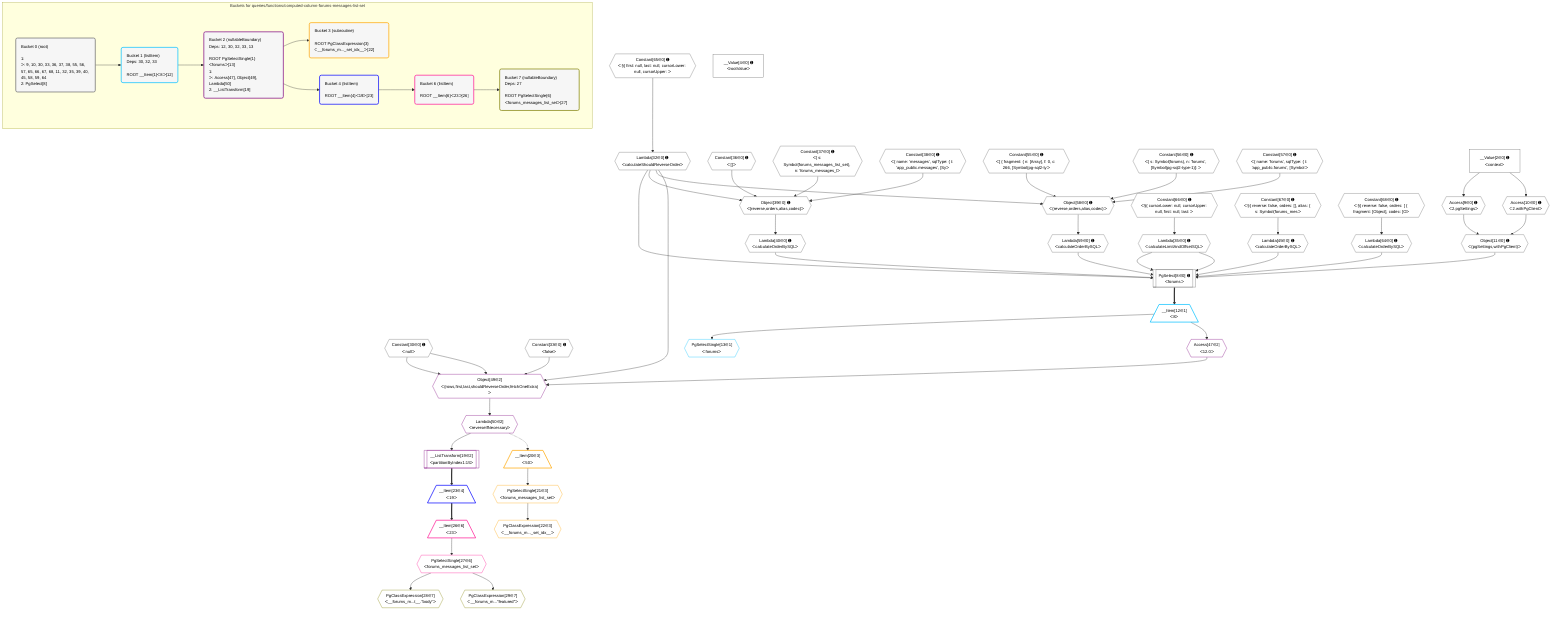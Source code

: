 %%{init: {'themeVariables': { 'fontSize': '12px'}}}%%
graph TD
    classDef path fill:#eee,stroke:#000,color:#000
    classDef plan fill:#fff,stroke-width:1px,color:#000
    classDef itemplan fill:#fff,stroke-width:2px,color:#000
    classDef unbatchedplan fill:#dff,stroke-width:1px,color:#000
    classDef sideeffectplan fill:#fcc,stroke-width:2px,color:#000
    classDef bucket fill:#f6f6f6,color:#000,stroke-width:2px,text-align:left


    %% plan dependencies
    PgSelect8[["PgSelect[8∈0] ➊<br />ᐸforumsᐳ"]]:::plan
    Object11{{"Object[11∈0] ➊<br />ᐸ{pgSettings,withPgClient}ᐳ"}}:::plan
    Lambda35{{"Lambda[35∈0] ➊<br />ᐸcalculateLimitAndOffsetSQLᐳ"}}:::plan
    Lambda40{{"Lambda[40∈0] ➊<br />ᐸcalculateOrderBySQLᐳ"}}:::plan
    Lambda45{{"Lambda[45∈0] ➊<br />ᐸcalculateOrderBySQLᐳ"}}:::plan
    Lambda32{{"Lambda[32∈0] ➊<br />ᐸcalculateShouldReverseOrderᐳ"}}:::plan
    Lambda59{{"Lambda[59∈0] ➊<br />ᐸcalculateOrderBySQLᐳ"}}:::plan
    Lambda64{{"Lambda[64∈0] ➊<br />ᐸcalculateOrderBySQLᐳ"}}:::plan
    Object11 & Lambda35 & Lambda40 & Lambda45 & Lambda32 & Lambda35 & Lambda59 & Lambda64 --> PgSelect8
    Object39{{"Object[39∈0] ➊<br />ᐸ{reverse,orders,alias,codec}ᐳ"}}:::plan
    Constant36{{"Constant[36∈0] ➊<br />ᐸ[]ᐳ"}}:::plan
    Constant37{{"Constant[37∈0] ➊<br />ᐸ{ s: Symbol(forums_messages_list_set), n: 'forums_messages_lᐳ"}}:::plan
    Constant38{{"Constant[38∈0] ➊<br />ᐸ{ name: 'messages', sqlType: { t: 'app_public.messages', [Syᐳ"}}:::plan
    Lambda32 & Constant36 & Constant37 & Constant38 --> Object39
    Object58{{"Object[58∈0] ➊<br />ᐸ{reverse,orders,alias,codec}ᐳ"}}:::plan
    Constant55{{"Constant[55∈0] ➊<br />ᐸ[ { fragment: { n: [Array], f: 0, c: 266, [Symbol(pg-sql2-tyᐳ"}}:::plan
    Constant56{{"Constant[56∈0] ➊<br />ᐸ{ s: Symbol(forums), n: 'forums', [Symbol(pg-sql2-type-1)]: ᐳ"}}:::plan
    Constant57{{"Constant[57∈0] ➊<br />ᐸ{ name: 'forums', sqlType: { t: 'app_public.forums', [Symbolᐳ"}}:::plan
    Lambda32 & Constant55 & Constant56 & Constant57 --> Object58
    Access9{{"Access[9∈0] ➊<br />ᐸ2.pgSettingsᐳ"}}:::plan
    Access10{{"Access[10∈0] ➊<br />ᐸ2.withPgClientᐳ"}}:::plan
    Access9 & Access10 --> Object11
    __Value2["__Value[2∈0] ➊<br />ᐸcontextᐳ"]:::plan
    __Value2 --> Access9
    __Value2 --> Access10
    Constant65{{"Constant[65∈0] ➊<br />ᐸ§{ first: null, last: null, cursorLower: null, cursorUpper: ᐳ"}}:::plan
    Constant65 --> Lambda32
    Constant66{{"Constant[66∈0] ➊<br />ᐸ§{ cursorLower: null, cursorUpper: null, first: null, last: ᐳ"}}:::plan
    Constant66 --> Lambda35
    Object39 --> Lambda40
    Constant67{{"Constant[67∈0] ➊<br />ᐸ§{ reverse: false, orders: [], alias: { s: Symbol(forums_mesᐳ"}}:::plan
    Constant67 --> Lambda45
    Object58 --> Lambda59
    Constant68{{"Constant[68∈0] ➊<br />ᐸ§{ reverse: false, orders: [ { fragment: [Object], codec: [Oᐳ"}}:::plan
    Constant68 --> Lambda64
    __Value4["__Value[4∈0] ➊<br />ᐸrootValueᐳ"]:::plan
    Constant30{{"Constant[30∈0] ➊<br />ᐸnullᐳ"}}:::plan
    Constant33{{"Constant[33∈0] ➊<br />ᐸfalseᐳ"}}:::plan
    __Item12[/"__Item[12∈1]<br />ᐸ8ᐳ"\]:::itemplan
    PgSelect8 ==> __Item12
    PgSelectSingle13{{"PgSelectSingle[13∈1]<br />ᐸforumsᐳ"}}:::plan
    __Item12 --> PgSelectSingle13
    Object49{{"Object[49∈2]<br />ᐸ{rows,first,last,shouldReverseOrder,fetchOneExtra}ᐳ"}}:::plan
    Access47{{"Access[47∈2]<br />ᐸ12.0ᐳ"}}:::plan
    Access47 & Constant30 & Constant30 & Lambda32 & Constant33 --> Object49
    __ListTransform19[["__ListTransform[19∈2]<br />ᐸpartitionByIndex1:15ᐳ"]]:::plan
    Lambda50{{"Lambda[50∈2]<br />ᐸreverseIfNecessaryᐳ"}}:::plan
    Lambda50 --> __ListTransform19
    __Item12 --> Access47
    Object49 --> Lambda50
    __Item20[/"__Item[20∈3]<br />ᐸ50ᐳ"\]:::itemplan
    Lambda50 -.-> __Item20
    PgSelectSingle21{{"PgSelectSingle[21∈3]<br />ᐸforums_messages_list_setᐳ"}}:::plan
    __Item20 --> PgSelectSingle21
    PgClassExpression22{{"PgClassExpression[22∈3]<br />ᐸ__forums_m..._set_idx__ᐳ"}}:::plan
    PgSelectSingle21 --> PgClassExpression22
    __Item23[/"__Item[23∈4]<br />ᐸ19ᐳ"\]:::itemplan
    __ListTransform19 ==> __Item23
    __Item26[/"__Item[26∈6]<br />ᐸ23ᐳ"\]:::itemplan
    __Item23 ==> __Item26
    PgSelectSingle27{{"PgSelectSingle[27∈6]<br />ᐸforums_messages_list_setᐳ"}}:::plan
    __Item26 --> PgSelectSingle27
    PgClassExpression28{{"PgClassExpression[28∈7]<br />ᐸ__forums_m...t__.”body”ᐳ"}}:::plan
    PgSelectSingle27 --> PgClassExpression28
    PgClassExpression29{{"PgClassExpression[29∈7]<br />ᐸ__forums_m...”featured”ᐳ"}}:::plan
    PgSelectSingle27 --> PgClassExpression29

    %% define steps

    subgraph "Buckets for queries/functions/computed-column-forums-messages-list-set"
    Bucket0("Bucket 0 (root)<br /><br />1: <br />ᐳ: 9, 10, 30, 33, 36, 37, 38, 55, 56, 57, 65, 66, 67, 68, 11, 32, 35, 39, 40, 45, 58, 59, 64<br />2: PgSelect[8]"):::bucket
    classDef bucket0 stroke:#696969
    class Bucket0,__Value2,__Value4,PgSelect8,Access9,Access10,Object11,Constant30,Lambda32,Constant33,Lambda35,Constant36,Constant37,Constant38,Object39,Lambda40,Lambda45,Constant55,Constant56,Constant57,Object58,Lambda59,Lambda64,Constant65,Constant66,Constant67,Constant68 bucket0
    Bucket1("Bucket 1 (listItem)<br />Deps: 30, 32, 33<br /><br />ROOT __Item{1}ᐸ8ᐳ[12]"):::bucket
    classDef bucket1 stroke:#00bfff
    class Bucket1,__Item12,PgSelectSingle13 bucket1
    Bucket2("Bucket 2 (nullableBoundary)<br />Deps: 12, 30, 32, 33, 13<br /><br />ROOT PgSelectSingle{1}ᐸforumsᐳ[13]<br />1: <br />ᐳ: Access[47], Object[49], Lambda[50]<br />2: __ListTransform[19]"):::bucket
    classDef bucket2 stroke:#7f007f
    class Bucket2,__ListTransform19,Access47,Object49,Lambda50 bucket2
    Bucket3("Bucket 3 (subroutine)<br /><br />ROOT PgClassExpression{3}ᐸ__forums_m..._set_idx__ᐳ[22]"):::bucket
    classDef bucket3 stroke:#ffa500
    class Bucket3,__Item20,PgSelectSingle21,PgClassExpression22 bucket3
    Bucket4("Bucket 4 (listItem)<br /><br />ROOT __Item{4}ᐸ19ᐳ[23]"):::bucket
    classDef bucket4 stroke:#0000ff
    class Bucket4,__Item23 bucket4
    Bucket6("Bucket 6 (listItem)<br /><br />ROOT __Item{6}ᐸ23ᐳ[26]"):::bucket
    classDef bucket6 stroke:#ff1493
    class Bucket6,__Item26,PgSelectSingle27 bucket6
    Bucket7("Bucket 7 (nullableBoundary)<br />Deps: 27<br /><br />ROOT PgSelectSingle{6}ᐸforums_messages_list_setᐳ[27]"):::bucket
    classDef bucket7 stroke:#808000
    class Bucket7,PgClassExpression28,PgClassExpression29 bucket7
    Bucket0 --> Bucket1
    Bucket1 --> Bucket2
    Bucket2 --> Bucket3 & Bucket4
    Bucket4 --> Bucket6
    Bucket6 --> Bucket7
    end